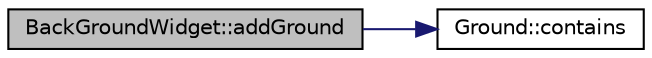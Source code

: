 digraph G
{
  edge [fontname="Helvetica",fontsize="10",labelfontname="Helvetica",labelfontsize="10"];
  node [fontname="Helvetica",fontsize="10",shape=record];
  rankdir="LR";
  Node1 [label="BackGroundWidget::addGround",height=0.2,width=0.4,color="black", fillcolor="grey75", style="filled" fontcolor="black"];
  Node1 -> Node2 [color="midnightblue",fontsize="10",style="solid",fontname="Helvetica"];
  Node2 [label="Ground::contains",height=0.2,width=0.4,color="black", fillcolor="white", style="filled",URL="$classGround.html#a2a2a403272e67c46c63124aab666f11c"];
}
